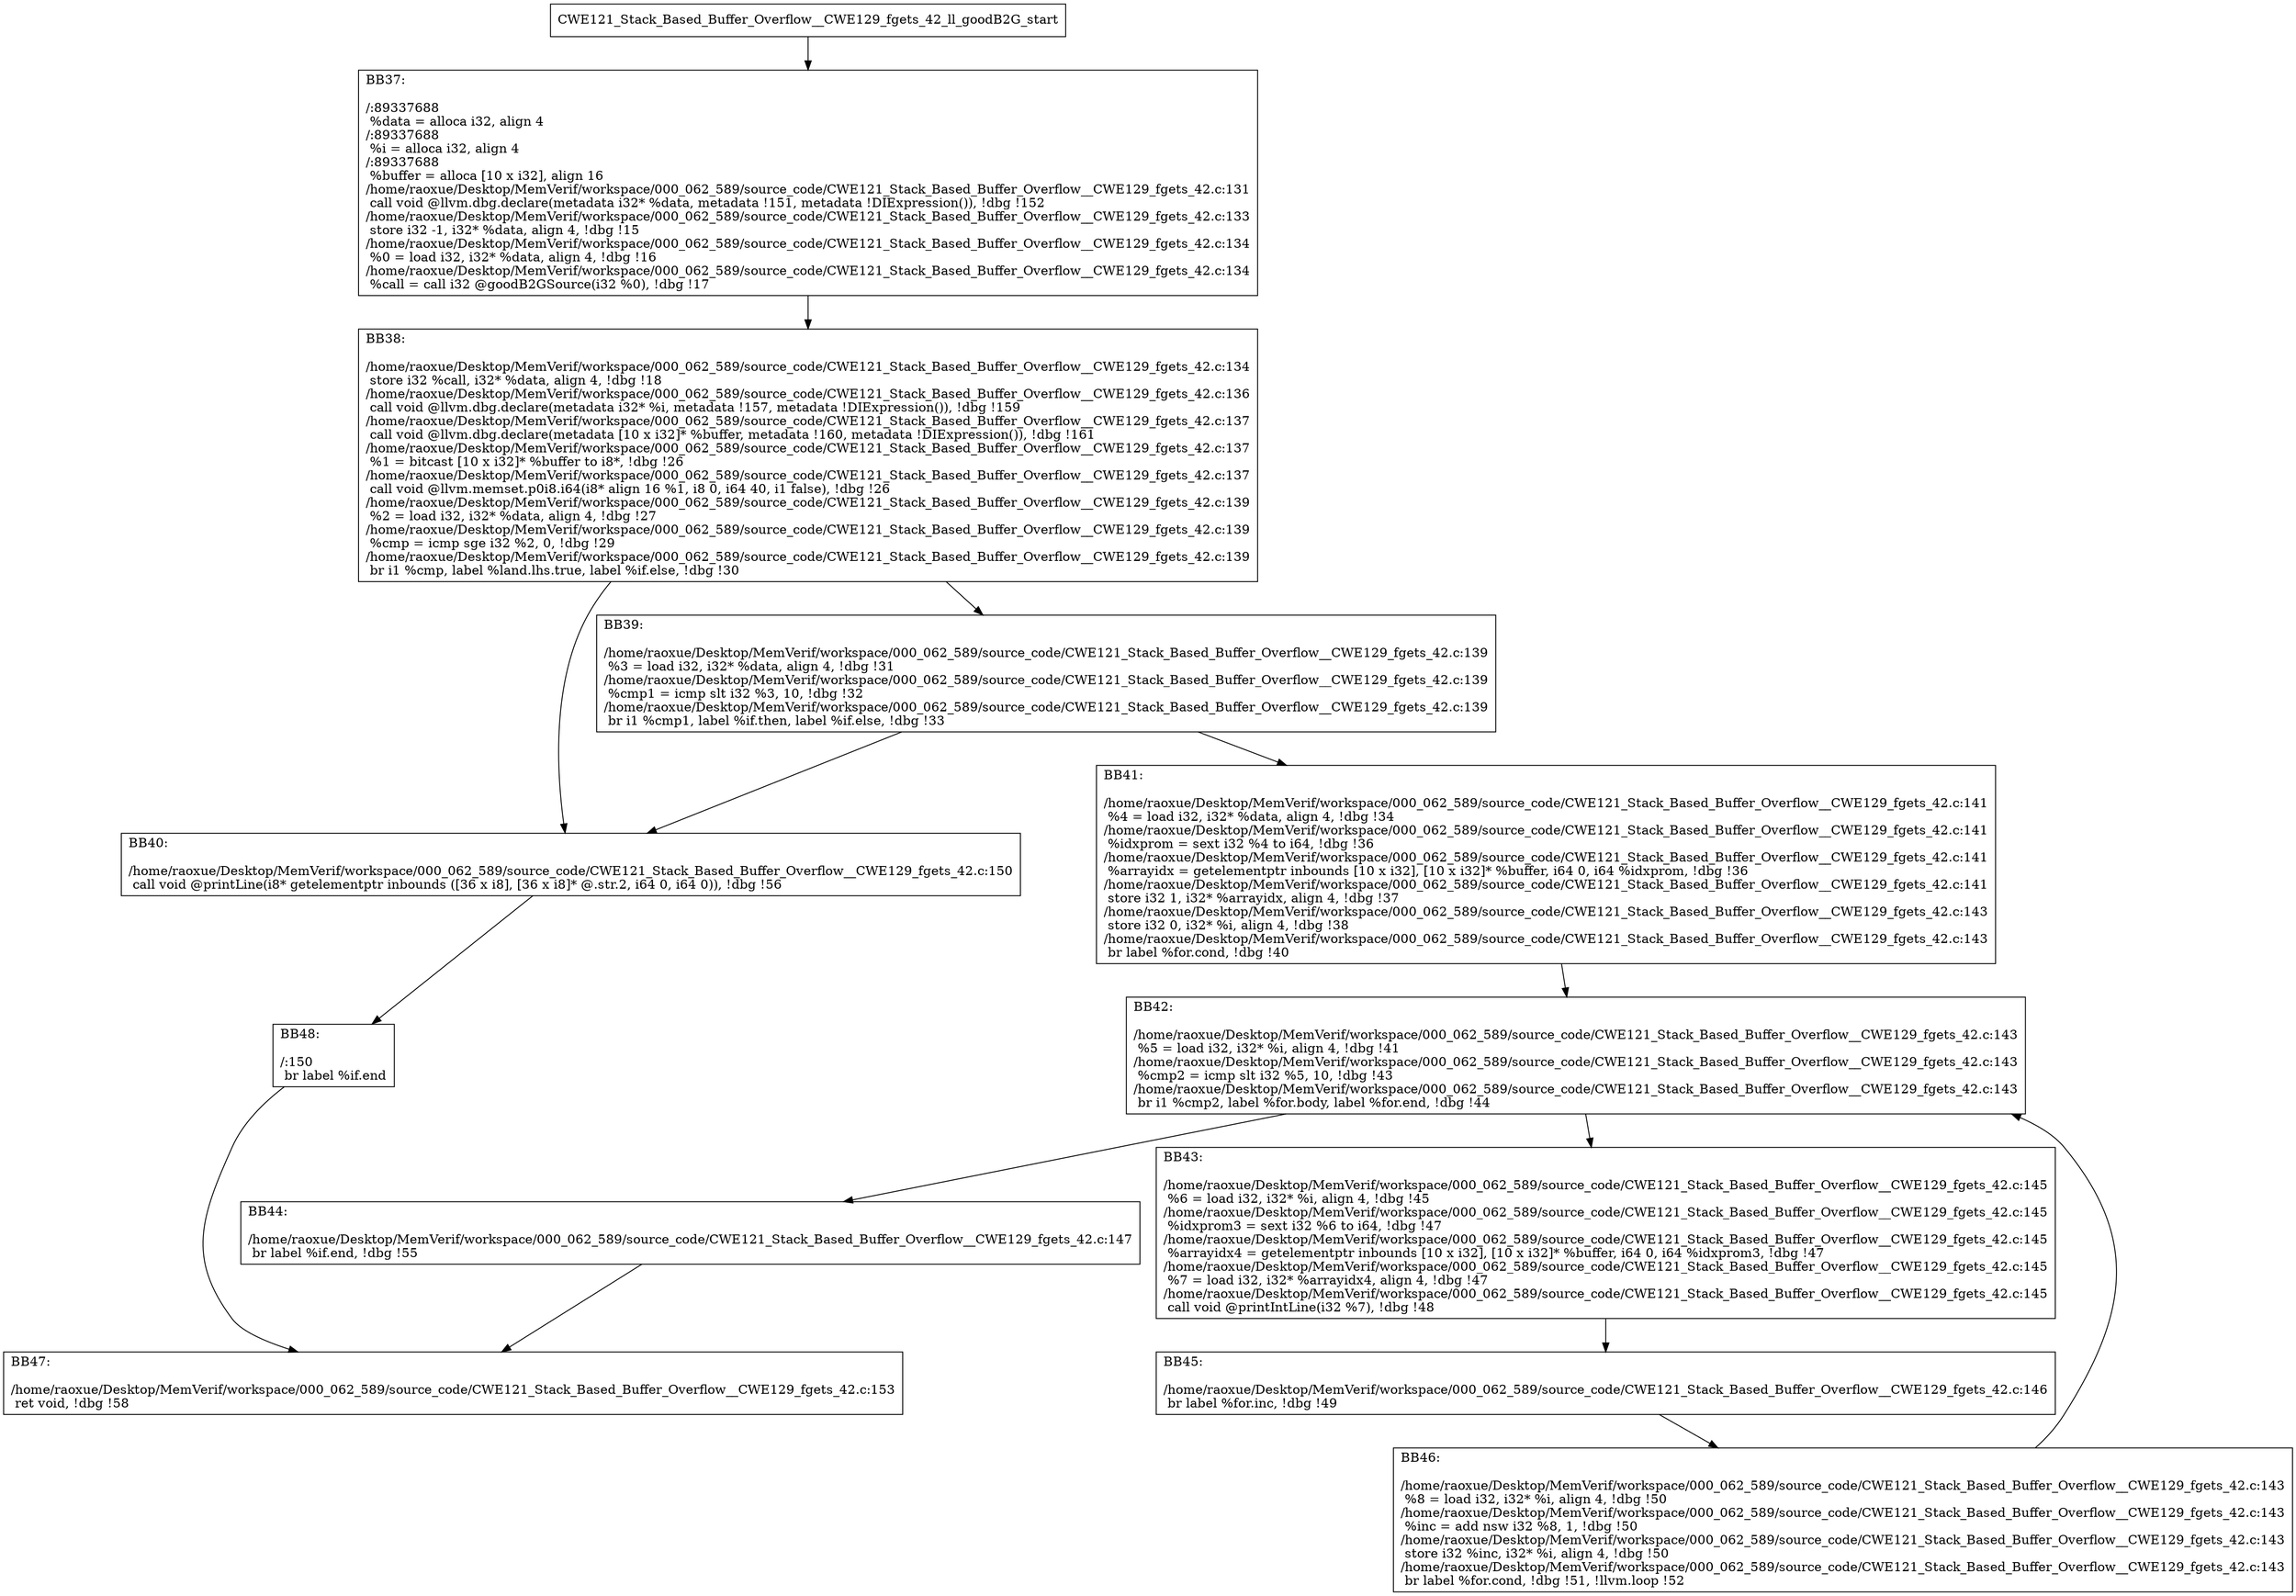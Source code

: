 digraph "CFG for'CWE121_Stack_Based_Buffer_Overflow__CWE129_fgets_42_ll_goodB2G' function" {
	BBCWE121_Stack_Based_Buffer_Overflow__CWE129_fgets_42_ll_goodB2G_start[shape=record,label="{CWE121_Stack_Based_Buffer_Overflow__CWE129_fgets_42_ll_goodB2G_start}"];
	BBCWE121_Stack_Based_Buffer_Overflow__CWE129_fgets_42_ll_goodB2G_start-> CWE121_Stack_Based_Buffer_Overflow__CWE129_fgets_42_ll_goodB2GBB37;
	CWE121_Stack_Based_Buffer_Overflow__CWE129_fgets_42_ll_goodB2GBB37 [shape=record, label="{BB37:\l\l/:89337688\l
  %data = alloca i32, align 4\l
/:89337688\l
  %i = alloca i32, align 4\l
/:89337688\l
  %buffer = alloca [10 x i32], align 16\l
/home/raoxue/Desktop/MemVerif/workspace/000_062_589/source_code/CWE121_Stack_Based_Buffer_Overflow__CWE129_fgets_42.c:131\l
  call void @llvm.dbg.declare(metadata i32* %data, metadata !151, metadata !DIExpression()), !dbg !152\l
/home/raoxue/Desktop/MemVerif/workspace/000_062_589/source_code/CWE121_Stack_Based_Buffer_Overflow__CWE129_fgets_42.c:133\l
  store i32 -1, i32* %data, align 4, !dbg !15\l
/home/raoxue/Desktop/MemVerif/workspace/000_062_589/source_code/CWE121_Stack_Based_Buffer_Overflow__CWE129_fgets_42.c:134\l
  %0 = load i32, i32* %data, align 4, !dbg !16\l
/home/raoxue/Desktop/MemVerif/workspace/000_062_589/source_code/CWE121_Stack_Based_Buffer_Overflow__CWE129_fgets_42.c:134\l
  %call = call i32 @goodB2GSource(i32 %0), !dbg !17\l
}"];
	CWE121_Stack_Based_Buffer_Overflow__CWE129_fgets_42_ll_goodB2GBB37-> CWE121_Stack_Based_Buffer_Overflow__CWE129_fgets_42_ll_goodB2GBB38;
	CWE121_Stack_Based_Buffer_Overflow__CWE129_fgets_42_ll_goodB2GBB38 [shape=record, label="{BB38:\l\l/home/raoxue/Desktop/MemVerif/workspace/000_062_589/source_code/CWE121_Stack_Based_Buffer_Overflow__CWE129_fgets_42.c:134\l
  store i32 %call, i32* %data, align 4, !dbg !18\l
/home/raoxue/Desktop/MemVerif/workspace/000_062_589/source_code/CWE121_Stack_Based_Buffer_Overflow__CWE129_fgets_42.c:136\l
  call void @llvm.dbg.declare(metadata i32* %i, metadata !157, metadata !DIExpression()), !dbg !159\l
/home/raoxue/Desktop/MemVerif/workspace/000_062_589/source_code/CWE121_Stack_Based_Buffer_Overflow__CWE129_fgets_42.c:137\l
  call void @llvm.dbg.declare(metadata [10 x i32]* %buffer, metadata !160, metadata !DIExpression()), !dbg !161\l
/home/raoxue/Desktop/MemVerif/workspace/000_062_589/source_code/CWE121_Stack_Based_Buffer_Overflow__CWE129_fgets_42.c:137\l
  %1 = bitcast [10 x i32]* %buffer to i8*, !dbg !26\l
/home/raoxue/Desktop/MemVerif/workspace/000_062_589/source_code/CWE121_Stack_Based_Buffer_Overflow__CWE129_fgets_42.c:137\l
  call void @llvm.memset.p0i8.i64(i8* align 16 %1, i8 0, i64 40, i1 false), !dbg !26\l
/home/raoxue/Desktop/MemVerif/workspace/000_062_589/source_code/CWE121_Stack_Based_Buffer_Overflow__CWE129_fgets_42.c:139\l
  %2 = load i32, i32* %data, align 4, !dbg !27\l
/home/raoxue/Desktop/MemVerif/workspace/000_062_589/source_code/CWE121_Stack_Based_Buffer_Overflow__CWE129_fgets_42.c:139\l
  %cmp = icmp sge i32 %2, 0, !dbg !29\l
/home/raoxue/Desktop/MemVerif/workspace/000_062_589/source_code/CWE121_Stack_Based_Buffer_Overflow__CWE129_fgets_42.c:139\l
  br i1 %cmp, label %land.lhs.true, label %if.else, !dbg !30\l
}"];
	CWE121_Stack_Based_Buffer_Overflow__CWE129_fgets_42_ll_goodB2GBB38-> CWE121_Stack_Based_Buffer_Overflow__CWE129_fgets_42_ll_goodB2GBB39;
	CWE121_Stack_Based_Buffer_Overflow__CWE129_fgets_42_ll_goodB2GBB38-> CWE121_Stack_Based_Buffer_Overflow__CWE129_fgets_42_ll_goodB2GBB40;
	CWE121_Stack_Based_Buffer_Overflow__CWE129_fgets_42_ll_goodB2GBB39 [shape=record, label="{BB39:\l\l/home/raoxue/Desktop/MemVerif/workspace/000_062_589/source_code/CWE121_Stack_Based_Buffer_Overflow__CWE129_fgets_42.c:139\l
  %3 = load i32, i32* %data, align 4, !dbg !31\l
/home/raoxue/Desktop/MemVerif/workspace/000_062_589/source_code/CWE121_Stack_Based_Buffer_Overflow__CWE129_fgets_42.c:139\l
  %cmp1 = icmp slt i32 %3, 10, !dbg !32\l
/home/raoxue/Desktop/MemVerif/workspace/000_062_589/source_code/CWE121_Stack_Based_Buffer_Overflow__CWE129_fgets_42.c:139\l
  br i1 %cmp1, label %if.then, label %if.else, !dbg !33\l
}"];
	CWE121_Stack_Based_Buffer_Overflow__CWE129_fgets_42_ll_goodB2GBB39-> CWE121_Stack_Based_Buffer_Overflow__CWE129_fgets_42_ll_goodB2GBB41;
	CWE121_Stack_Based_Buffer_Overflow__CWE129_fgets_42_ll_goodB2GBB39-> CWE121_Stack_Based_Buffer_Overflow__CWE129_fgets_42_ll_goodB2GBB40;
	CWE121_Stack_Based_Buffer_Overflow__CWE129_fgets_42_ll_goodB2GBB41 [shape=record, label="{BB41:\l\l/home/raoxue/Desktop/MemVerif/workspace/000_062_589/source_code/CWE121_Stack_Based_Buffer_Overflow__CWE129_fgets_42.c:141\l
  %4 = load i32, i32* %data, align 4, !dbg !34\l
/home/raoxue/Desktop/MemVerif/workspace/000_062_589/source_code/CWE121_Stack_Based_Buffer_Overflow__CWE129_fgets_42.c:141\l
  %idxprom = sext i32 %4 to i64, !dbg !36\l
/home/raoxue/Desktop/MemVerif/workspace/000_062_589/source_code/CWE121_Stack_Based_Buffer_Overflow__CWE129_fgets_42.c:141\l
  %arrayidx = getelementptr inbounds [10 x i32], [10 x i32]* %buffer, i64 0, i64 %idxprom, !dbg !36\l
/home/raoxue/Desktop/MemVerif/workspace/000_062_589/source_code/CWE121_Stack_Based_Buffer_Overflow__CWE129_fgets_42.c:141\l
  store i32 1, i32* %arrayidx, align 4, !dbg !37\l
/home/raoxue/Desktop/MemVerif/workspace/000_062_589/source_code/CWE121_Stack_Based_Buffer_Overflow__CWE129_fgets_42.c:143\l
  store i32 0, i32* %i, align 4, !dbg !38\l
/home/raoxue/Desktop/MemVerif/workspace/000_062_589/source_code/CWE121_Stack_Based_Buffer_Overflow__CWE129_fgets_42.c:143\l
  br label %for.cond, !dbg !40\l
}"];
	CWE121_Stack_Based_Buffer_Overflow__CWE129_fgets_42_ll_goodB2GBB41-> CWE121_Stack_Based_Buffer_Overflow__CWE129_fgets_42_ll_goodB2GBB42;
	CWE121_Stack_Based_Buffer_Overflow__CWE129_fgets_42_ll_goodB2GBB42 [shape=record, label="{BB42:\l\l/home/raoxue/Desktop/MemVerif/workspace/000_062_589/source_code/CWE121_Stack_Based_Buffer_Overflow__CWE129_fgets_42.c:143\l
  %5 = load i32, i32* %i, align 4, !dbg !41\l
/home/raoxue/Desktop/MemVerif/workspace/000_062_589/source_code/CWE121_Stack_Based_Buffer_Overflow__CWE129_fgets_42.c:143\l
  %cmp2 = icmp slt i32 %5, 10, !dbg !43\l
/home/raoxue/Desktop/MemVerif/workspace/000_062_589/source_code/CWE121_Stack_Based_Buffer_Overflow__CWE129_fgets_42.c:143\l
  br i1 %cmp2, label %for.body, label %for.end, !dbg !44\l
}"];
	CWE121_Stack_Based_Buffer_Overflow__CWE129_fgets_42_ll_goodB2GBB42-> CWE121_Stack_Based_Buffer_Overflow__CWE129_fgets_42_ll_goodB2GBB43;
	CWE121_Stack_Based_Buffer_Overflow__CWE129_fgets_42_ll_goodB2GBB42-> CWE121_Stack_Based_Buffer_Overflow__CWE129_fgets_42_ll_goodB2GBB44;
	CWE121_Stack_Based_Buffer_Overflow__CWE129_fgets_42_ll_goodB2GBB43 [shape=record, label="{BB43:\l\l/home/raoxue/Desktop/MemVerif/workspace/000_062_589/source_code/CWE121_Stack_Based_Buffer_Overflow__CWE129_fgets_42.c:145\l
  %6 = load i32, i32* %i, align 4, !dbg !45\l
/home/raoxue/Desktop/MemVerif/workspace/000_062_589/source_code/CWE121_Stack_Based_Buffer_Overflow__CWE129_fgets_42.c:145\l
  %idxprom3 = sext i32 %6 to i64, !dbg !47\l
/home/raoxue/Desktop/MemVerif/workspace/000_062_589/source_code/CWE121_Stack_Based_Buffer_Overflow__CWE129_fgets_42.c:145\l
  %arrayidx4 = getelementptr inbounds [10 x i32], [10 x i32]* %buffer, i64 0, i64 %idxprom3, !dbg !47\l
/home/raoxue/Desktop/MemVerif/workspace/000_062_589/source_code/CWE121_Stack_Based_Buffer_Overflow__CWE129_fgets_42.c:145\l
  %7 = load i32, i32* %arrayidx4, align 4, !dbg !47\l
/home/raoxue/Desktop/MemVerif/workspace/000_062_589/source_code/CWE121_Stack_Based_Buffer_Overflow__CWE129_fgets_42.c:145\l
  call void @printIntLine(i32 %7), !dbg !48\l
}"];
	CWE121_Stack_Based_Buffer_Overflow__CWE129_fgets_42_ll_goodB2GBB43-> CWE121_Stack_Based_Buffer_Overflow__CWE129_fgets_42_ll_goodB2GBB45;
	CWE121_Stack_Based_Buffer_Overflow__CWE129_fgets_42_ll_goodB2GBB45 [shape=record, label="{BB45:\l\l/home/raoxue/Desktop/MemVerif/workspace/000_062_589/source_code/CWE121_Stack_Based_Buffer_Overflow__CWE129_fgets_42.c:146\l
  br label %for.inc, !dbg !49\l
}"];
	CWE121_Stack_Based_Buffer_Overflow__CWE129_fgets_42_ll_goodB2GBB45-> CWE121_Stack_Based_Buffer_Overflow__CWE129_fgets_42_ll_goodB2GBB46;
	CWE121_Stack_Based_Buffer_Overflow__CWE129_fgets_42_ll_goodB2GBB46 [shape=record, label="{BB46:\l\l/home/raoxue/Desktop/MemVerif/workspace/000_062_589/source_code/CWE121_Stack_Based_Buffer_Overflow__CWE129_fgets_42.c:143\l
  %8 = load i32, i32* %i, align 4, !dbg !50\l
/home/raoxue/Desktop/MemVerif/workspace/000_062_589/source_code/CWE121_Stack_Based_Buffer_Overflow__CWE129_fgets_42.c:143\l
  %inc = add nsw i32 %8, 1, !dbg !50\l
/home/raoxue/Desktop/MemVerif/workspace/000_062_589/source_code/CWE121_Stack_Based_Buffer_Overflow__CWE129_fgets_42.c:143\l
  store i32 %inc, i32* %i, align 4, !dbg !50\l
/home/raoxue/Desktop/MemVerif/workspace/000_062_589/source_code/CWE121_Stack_Based_Buffer_Overflow__CWE129_fgets_42.c:143\l
  br label %for.cond, !dbg !51, !llvm.loop !52\l
}"];
	CWE121_Stack_Based_Buffer_Overflow__CWE129_fgets_42_ll_goodB2GBB46-> CWE121_Stack_Based_Buffer_Overflow__CWE129_fgets_42_ll_goodB2GBB42;
	CWE121_Stack_Based_Buffer_Overflow__CWE129_fgets_42_ll_goodB2GBB44 [shape=record, label="{BB44:\l\l/home/raoxue/Desktop/MemVerif/workspace/000_062_589/source_code/CWE121_Stack_Based_Buffer_Overflow__CWE129_fgets_42.c:147\l
  br label %if.end, !dbg !55\l
}"];
	CWE121_Stack_Based_Buffer_Overflow__CWE129_fgets_42_ll_goodB2GBB44-> CWE121_Stack_Based_Buffer_Overflow__CWE129_fgets_42_ll_goodB2GBB47;
	CWE121_Stack_Based_Buffer_Overflow__CWE129_fgets_42_ll_goodB2GBB40 [shape=record, label="{BB40:\l\l/home/raoxue/Desktop/MemVerif/workspace/000_062_589/source_code/CWE121_Stack_Based_Buffer_Overflow__CWE129_fgets_42.c:150\l
  call void @printLine(i8* getelementptr inbounds ([36 x i8], [36 x i8]* @.str.2, i64 0, i64 0)), !dbg !56\l
}"];
	CWE121_Stack_Based_Buffer_Overflow__CWE129_fgets_42_ll_goodB2GBB40-> CWE121_Stack_Based_Buffer_Overflow__CWE129_fgets_42_ll_goodB2GBB48;
	CWE121_Stack_Based_Buffer_Overflow__CWE129_fgets_42_ll_goodB2GBB48 [shape=record, label="{BB48:\l\l/:150\l
  br label %if.end\l
}"];
	CWE121_Stack_Based_Buffer_Overflow__CWE129_fgets_42_ll_goodB2GBB48-> CWE121_Stack_Based_Buffer_Overflow__CWE129_fgets_42_ll_goodB2GBB47;
	CWE121_Stack_Based_Buffer_Overflow__CWE129_fgets_42_ll_goodB2GBB47 [shape=record, label="{BB47:\l\l/home/raoxue/Desktop/MemVerif/workspace/000_062_589/source_code/CWE121_Stack_Based_Buffer_Overflow__CWE129_fgets_42.c:153\l
  ret void, !dbg !58\l
}"];
}

